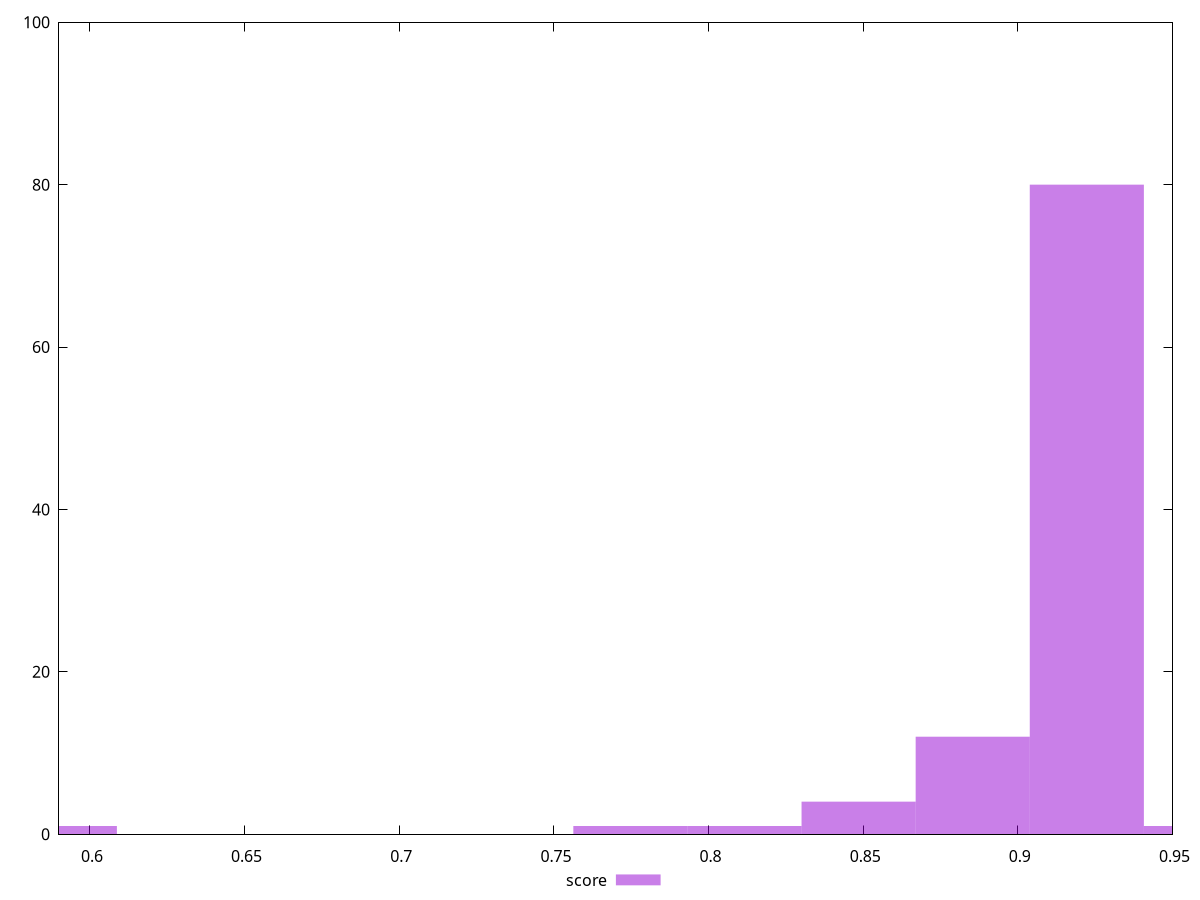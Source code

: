 reset

$score <<EOF
0.7747325046405827 1
0.9223006007625986 80
0.8116245286710867 1
0.8485165527015907 4
0.8854085767320946 12
0.5902723844880631 1
0.9591926247931025 1
EOF

set key outside below
set boxwidth 0.03689202403050394
set xrange [0.59:0.95]
set yrange [0:100]
set trange [0:100]
set style fill transparent solid 0.5 noborder
set terminal svg size 640, 490 enhanced background rgb 'white'
set output "reprap/bootup-time/samples/pages/score/histogram.svg"

plot $score title "score" with boxes

reset
